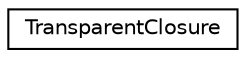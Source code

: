 digraph G
{
  edge [fontname="Helvetica",fontsize="10",labelfontname="Helvetica",labelfontsize="10"];
  node [fontname="Helvetica",fontsize="10",shape=record];
  rankdir=LR;
  Node1 [label="TransparentClosure",height=0.2,width=0.4,color="black", fillcolor="white", style="filled",URL="$d4/ded/classTransparentClosure.html"];
}
